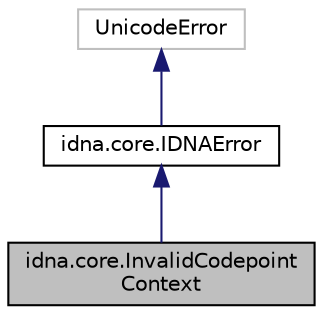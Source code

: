 digraph "idna.core.InvalidCodepointContext"
{
 // LATEX_PDF_SIZE
  edge [fontname="Helvetica",fontsize="10",labelfontname="Helvetica",labelfontsize="10"];
  node [fontname="Helvetica",fontsize="10",shape=record];
  Node1 [label="idna.core.InvalidCodepoint\lContext",height=0.2,width=0.4,color="black", fillcolor="grey75", style="filled", fontcolor="black",tooltip=" "];
  Node2 -> Node1 [dir="back",color="midnightblue",fontsize="10",style="solid"];
  Node2 [label="idna.core.IDNAError",height=0.2,width=0.4,color="black", fillcolor="white", style="filled",URL="$classidna_1_1core_1_1IDNAError.html",tooltip=" "];
  Node3 -> Node2 [dir="back",color="midnightblue",fontsize="10",style="solid"];
  Node3 [label="UnicodeError",height=0.2,width=0.4,color="grey75", fillcolor="white", style="filled",tooltip=" "];
}
